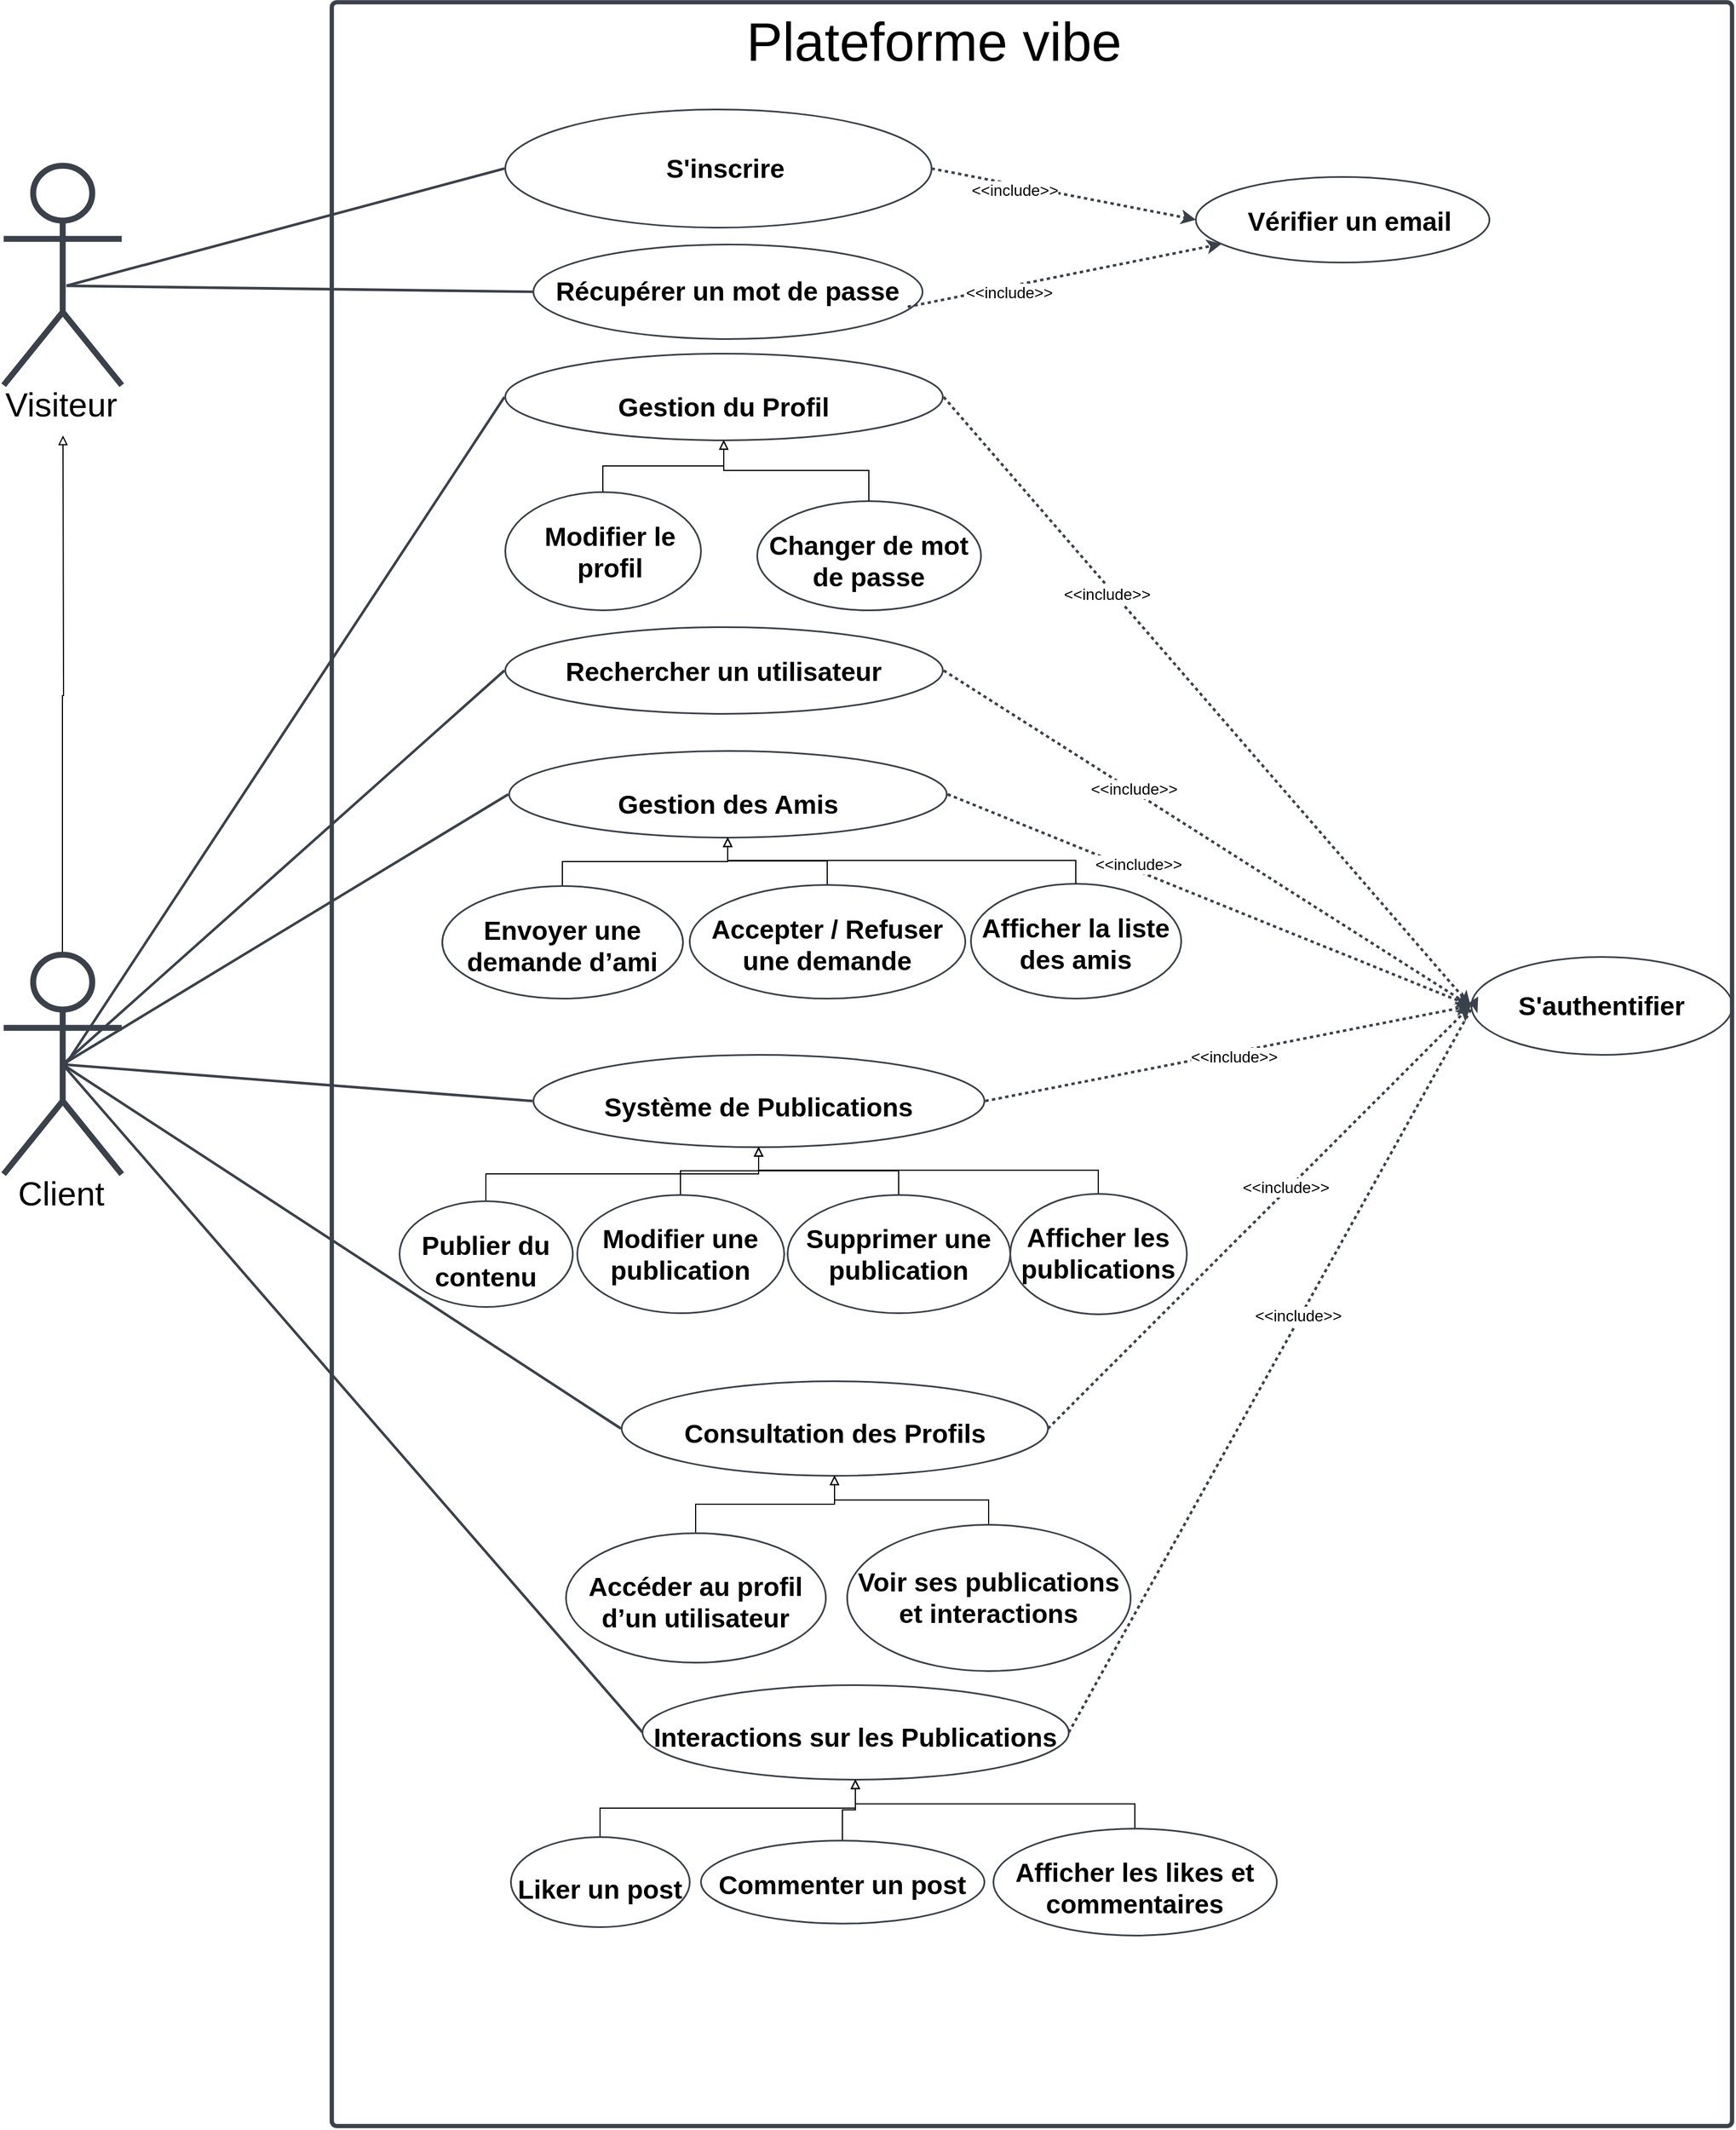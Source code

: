 <mxfile version="26.0.16">
  <diagram name="Page-1" id="T-19IDK_dN-q2YgE123y">
    <mxGraphModel dx="2206" dy="2375" grid="1" gridSize="10" guides="1" tooltips="1" connect="1" arrows="1" fold="1" page="1" pageScale="1" pageWidth="827" pageHeight="1169" math="0" shadow="0">
      <root>
        <mxCell id="0" />
        <mxCell id="1" parent="0" />
        <mxCell id="PzlmYrPGTaVnxIBOmqW1-2" value="" style="html=1;overflow=block;blockSpacing=1;whiteSpace=wrap;container=1;pointerEvents=0;collapsible=0;recursiveResize=0;fontSize=40;spacing=0;verticalAlign=middle;strokeColor=#3a414a;strokeOpacity=100;fillOpacity=0;rounded=1;absoluteArcSize=1;arcSize=9;fillColor=#000000;strokeWidth=3.8;lucidId=yAVIxg7_XIiM;" vertex="1" parent="1">
          <mxGeometry x="422" y="-705" width="1245" height="1887" as="geometry" />
        </mxCell>
        <mxCell id="PzlmYrPGTaVnxIBOmqW1-74" value="&lt;font style=&quot;font-size: 48px;&quot;&gt;Plateforme vibe&lt;/font&gt;" style="text;html=1;align=center;verticalAlign=middle;resizable=0;points=[];autosize=1;strokeColor=none;fillColor=none;" vertex="1" parent="PzlmYrPGTaVnxIBOmqW1-2">
          <mxGeometry x="355" width="360" height="70" as="geometry" />
        </mxCell>
        <mxCell id="PzlmYrPGTaVnxIBOmqW1-76" value="&lt;p data-pm-slice=&quot;1 1 [&amp;quot;list&amp;quot;,{&amp;quot;spread&amp;quot;:false,&amp;quot;start&amp;quot;:415,&amp;quot;end&amp;quot;:541},&amp;quot;regular_list_item&amp;quot;,{&amp;quot;start&amp;quot;:483,&amp;quot;end&amp;quot;:520}]&quot;&gt;&lt;strong&gt;Vérifier un email&lt;/strong&gt;&lt;/p&gt;" style="html=1;overflow=block;blockSpacing=1;whiteSpace=wrap;ellipse;fontSize=23.3;fontStyle=1;align=center;spacingLeft=13.5;spacing=3.8;strokeColor=#3a414a;strokeOpacity=100;fillOpacity=0;rounded=1;absoluteArcSize=1;arcSize=9;fillColor=#000000;strokeWidth=1.5;lucidId=yAVIYxgCvGwV;" vertex="1" parent="PzlmYrPGTaVnxIBOmqW1-2">
          <mxGeometry x="768" y="155" width="261" height="76" as="geometry" />
        </mxCell>
        <mxCell id="PzlmYrPGTaVnxIBOmqW1-13" value="&lt;p data-pm-slice=&quot;1 1 [&amp;quot;list&amp;quot;,{&amp;quot;spread&amp;quot;:false,&amp;quot;start&amp;quot;:415,&amp;quot;end&amp;quot;:541},&amp;quot;regular_list_item&amp;quot;,{&amp;quot;start&amp;quot;:415,&amp;quot;end&amp;quot;:431}]&quot;&gt;&lt;strong&gt;S&#39;inscrire&lt;/strong&gt;&lt;/p&gt;" style="html=1;overflow=block;blockSpacing=1;whiteSpace=wrap;ellipse;fontSize=23.3;fontStyle=1;align=center;spacingLeft=13.5;spacing=3.8;strokeColor=#3a414a;strokeOpacity=100;fillOpacity=0;rounded=1;absoluteArcSize=1;arcSize=9;fillColor=#000000;strokeWidth=1.5;lucidId=yAVIYxgCvGwV;" vertex="1" parent="PzlmYrPGTaVnxIBOmqW1-2">
          <mxGeometry x="154" y="95" width="379" height="105" as="geometry" />
        </mxCell>
        <mxCell id="PzlmYrPGTaVnxIBOmqW1-78" value="" style="html=1;jettySize=18;whiteSpace=wrap;fontSize=13;strokeColor=#3a414a;strokeOpacity=100;dashed=1;fixDash=1;strokeWidth=2.3;rounded=0;startArrow=none;exitX=1;exitY=0.5;entryX=0;entryY=0.5;lucidId=yAVI-1U_TPDa;exitDx=0;exitDy=0;entryDx=0;entryDy=0;" edge="1" parent="PzlmYrPGTaVnxIBOmqW1-2" source="PzlmYrPGTaVnxIBOmqW1-13" target="PzlmYrPGTaVnxIBOmqW1-76">
          <mxGeometry width="100" height="100" relative="1" as="geometry">
            <Array as="points" />
            <mxPoint x="554" y="361" as="sourcePoint" />
            <mxPoint x="1000" y="725" as="targetPoint" />
          </mxGeometry>
        </mxCell>
        <mxCell id="PzlmYrPGTaVnxIBOmqW1-79" value="&lt;font style=&quot;font-size: 14px;&quot;&gt;&amp;lt;&amp;lt;include&amp;gt;&amp;gt;&lt;/font&gt;" style="edgeLabel;html=1;align=center;verticalAlign=middle;resizable=0;points=[];" vertex="1" connectable="0" parent="PzlmYrPGTaVnxIBOmqW1-78">
          <mxGeometry x="-0.364" y="-5" relative="1" as="geometry">
            <mxPoint as="offset" />
          </mxGeometry>
        </mxCell>
        <mxCell id="PzlmYrPGTaVnxIBOmqW1-14" value="&lt;p data-pm-slice=&quot;1 1 [&amp;quot;list&amp;quot;,{&amp;quot;spread&amp;quot;:false,&amp;quot;start&amp;quot;:736,&amp;quot;end&amp;quot;:888},&amp;quot;regular_list_item&amp;quot;,{&amp;quot;start&amp;quot;:812,&amp;quot;end&amp;quot;:888}]&quot;&gt;&lt;strong&gt;Changer de mot de passe&lt;/strong&gt;&lt;/p&gt;" style="html=1;overflow=block;blockSpacing=1;whiteSpace=wrap;ellipse;fontSize=23.3;fontStyle=1;align=center;spacing=3.8;strokeColor=#3a414a;strokeOpacity=100;fillOpacity=0;rounded=1;absoluteArcSize=1;arcSize=9;fillColor=#000000;strokeWidth=1.5;lucidId=yAVIvPiJsF0A;" vertex="1" parent="PzlmYrPGTaVnxIBOmqW1-2">
          <mxGeometry x="378" y="443" width="199" height="97" as="geometry" />
        </mxCell>
        <mxCell id="PzlmYrPGTaVnxIBOmqW1-19" value="&lt;p data-pm-slice=&quot;1 1 [&amp;quot;list&amp;quot;,{&amp;quot;spread&amp;quot;:false,&amp;quot;start&amp;quot;:415,&amp;quot;end&amp;quot;:541},&amp;quot;regular_list_item&amp;quot;,{&amp;quot;start&amp;quot;:451,&amp;quot;end&amp;quot;:482}]&quot;&gt;&lt;strong&gt;Récupérer un mot de passe&lt;/strong&gt;&lt;/p&gt;" style="html=1;overflow=block;blockSpacing=1;whiteSpace=wrap;ellipse;fontSize=23.3;fontStyle=1;align=center;spacing=3.8;strokeColor=#3a414a;strokeOpacity=100;fillOpacity=0;rounded=1;absoluteArcSize=1;arcSize=9;fillColor=#000000;strokeWidth=1.5;lucidId=yAVI6xEuiBap;" vertex="1" parent="PzlmYrPGTaVnxIBOmqW1-2">
          <mxGeometry x="179" y="215" width="346" height="84" as="geometry" />
        </mxCell>
        <mxCell id="PzlmYrPGTaVnxIBOmqW1-80" value="" style="html=1;jettySize=18;whiteSpace=wrap;fontSize=13;strokeColor=#3a414a;strokeOpacity=100;dashed=1;fixDash=1;strokeWidth=2.3;rounded=0;startArrow=none;exitX=0.962;exitY=0.659;lucidId=yAVI-1U_TPDa;exitDx=0;exitDy=0;exitPerimeter=0;" edge="1" parent="PzlmYrPGTaVnxIBOmqW1-2" source="PzlmYrPGTaVnxIBOmqW1-19" target="PzlmYrPGTaVnxIBOmqW1-76">
          <mxGeometry width="100" height="100" relative="1" as="geometry">
            <Array as="points" />
            <mxPoint x="543" y="142" as="sourcePoint" />
            <mxPoint x="778" y="203" as="targetPoint" />
          </mxGeometry>
        </mxCell>
        <mxCell id="PzlmYrPGTaVnxIBOmqW1-81" value="&lt;font style=&quot;font-size: 14px;&quot;&gt;&amp;lt;&amp;lt;include&amp;gt;&amp;gt;&lt;/font&gt;" style="edgeLabel;html=1;align=center;verticalAlign=middle;resizable=0;points=[];" vertex="1" connectable="0" parent="PzlmYrPGTaVnxIBOmqW1-80">
          <mxGeometry x="-0.364" y="-5" relative="1" as="geometry">
            <mxPoint as="offset" />
          </mxGeometry>
        </mxCell>
        <mxCell id="PzlmYrPGTaVnxIBOmqW1-38" value="&lt;p data-pm-slice=&quot;1 1 [&amp;quot;list&amp;quot;,{&amp;quot;spread&amp;quot;:false,&amp;quot;start&amp;quot;:736,&amp;quot;end&amp;quot;:888},&amp;quot;regular_list_item&amp;quot;,{&amp;quot;start&amp;quot;:736,&amp;quot;end&amp;quot;:811}]&quot;&gt;&lt;strong&gt;Modifier le profil&lt;/strong&gt;&lt;/p&gt;" style="html=1;overflow=block;blockSpacing=1;whiteSpace=wrap;ellipse;fontSize=23.3;fontStyle=1;align=center;spacingLeft=13.5;spacing=3.8;strokeColor=#3a414a;strokeOpacity=100;fillOpacity=0;rounded=1;absoluteArcSize=1;arcSize=9;fillColor=#000000;strokeWidth=1.5;lucidId=IlzL5SX83ZG3;" vertex="1" parent="PzlmYrPGTaVnxIBOmqW1-2">
          <mxGeometry x="154" y="435" width="174" height="105" as="geometry" />
        </mxCell>
        <mxCell id="PzlmYrPGTaVnxIBOmqW1-40" value="&lt;p data-pm-slice=&quot;1 1 [&amp;quot;list&amp;quot;,{&amp;quot;spread&amp;quot;:false,&amp;quot;start&amp;quot;:950,&amp;quot;end&amp;quot;:1032},&amp;quot;regular_list_item&amp;quot;,{&amp;quot;start&amp;quot;:950,&amp;quot;end&amp;quot;:1032}]&quot;&gt;&lt;strong&gt;Rechercher un utilisateur&lt;/strong&gt;&lt;/p&gt;" style="html=1;overflow=block;blockSpacing=1;whiteSpace=wrap;ellipse;fontSize=23.3;fontStyle=1;align=center;spacing=3.8;strokeColor=#3a414a;strokeOpacity=100;fillOpacity=0;rounded=1;absoluteArcSize=1;arcSize=9;fillColor=#000000;strokeWidth=1.5;lucidId=UmzLfSwLnjew;" vertex="1" parent="PzlmYrPGTaVnxIBOmqW1-2">
          <mxGeometry x="154" y="555" width="389" height="77" as="geometry" />
        </mxCell>
        <mxCell id="PzlmYrPGTaVnxIBOmqW1-32" value="&lt;h4 data-pm-slice=&quot;1 1 []&quot;&gt;&lt;strong&gt;Gestion des Amis&lt;/strong&gt;&lt;/h4&gt;" style="html=1;overflow=block;blockSpacing=1;whiteSpace=wrap;ellipse;fontSize=23.3;fontStyle=1;align=center;spacing=3.8;strokeColor=#3a414a;strokeOpacity=100;fillOpacity=0;rounded=1;absoluteArcSize=1;arcSize=9;fillColor=#000000;strokeWidth=1.5;lucidId=RjzLvs3gwfg0;" vertex="1" parent="PzlmYrPGTaVnxIBOmqW1-2">
          <mxGeometry x="157.5" y="665" width="389" height="77" as="geometry" />
        </mxCell>
        <mxCell id="PzlmYrPGTaVnxIBOmqW1-92" style="edgeStyle=orthogonalEdgeStyle;rounded=0;orthogonalLoop=1;jettySize=auto;html=1;exitX=0.5;exitY=0;exitDx=0;exitDy=0;entryX=0.5;entryY=1;entryDx=0;entryDy=0;endArrow=block;endFill=0;" edge="1" parent="PzlmYrPGTaVnxIBOmqW1-2" source="PzlmYrPGTaVnxIBOmqW1-9" target="PzlmYrPGTaVnxIBOmqW1-32">
          <mxGeometry relative="1" as="geometry">
            <mxPoint x="348" y="745" as="targetPoint" />
          </mxGeometry>
        </mxCell>
        <mxCell id="PzlmYrPGTaVnxIBOmqW1-9" value="&lt;p data-pm-slice=&quot;1 1 [&amp;quot;list&amp;quot;,{&amp;quot;spread&amp;quot;:false,&amp;quot;start&amp;quot;:1078,&amp;quot;end&amp;quot;:1179},&amp;quot;regular_list_item&amp;quot;,{&amp;quot;start&amp;quot;:1110,&amp;quot;end&amp;quot;:1146}]&quot;&gt;&lt;strong&gt;Accepter / Refuser une demande&lt;/strong&gt;&lt;/p&gt;" style="html=1;overflow=block;blockSpacing=1;whiteSpace=wrap;ellipse;fontSize=23.3;fontStyle=1;align=center;spacing=3.8;strokeColor=#3a414a;strokeOpacity=100;fillOpacity=0;rounded=1;absoluteArcSize=1;arcSize=9;fillColor=#000000;strokeWidth=1.5;lucidId=yAVI5itDbKxT;" vertex="1" parent="PzlmYrPGTaVnxIBOmqW1-2">
          <mxGeometry x="318" y="784" width="245" height="101" as="geometry" />
        </mxCell>
        <mxCell id="PzlmYrPGTaVnxIBOmqW1-25" value="&lt;p data-pm-slice=&quot;1 1 [&amp;quot;list&amp;quot;,{&amp;quot;spread&amp;quot;:false,&amp;quot;start&amp;quot;:1078,&amp;quot;end&amp;quot;:1179},&amp;quot;regular_list_item&amp;quot;,{&amp;quot;start&amp;quot;:1147,&amp;quot;end&amp;quot;:1179}]&quot;&gt;&lt;strong&gt;Afficher la liste des amis&lt;/strong&gt;&lt;/p&gt;" style="html=1;overflow=block;blockSpacing=1;whiteSpace=wrap;ellipse;fontSize=23.3;fontStyle=1;align=center;spacing=3.8;strokeColor=#3a414a;strokeOpacity=100;fillOpacity=0;rounded=1;absoluteArcSize=1;arcSize=9;fillColor=#000000;strokeWidth=1.5;lucidId=yAVIekwl6DxN;" vertex="1" parent="PzlmYrPGTaVnxIBOmqW1-2">
          <mxGeometry x="568" y="783" width="187" height="102" as="geometry" />
        </mxCell>
        <mxCell id="PzlmYrPGTaVnxIBOmqW1-91" style="edgeStyle=orthogonalEdgeStyle;rounded=0;orthogonalLoop=1;jettySize=auto;html=1;exitX=0.5;exitY=0;exitDx=0;exitDy=0;endArrow=block;endFill=0;" edge="1" parent="PzlmYrPGTaVnxIBOmqW1-2" source="PzlmYrPGTaVnxIBOmqW1-20" target="PzlmYrPGTaVnxIBOmqW1-32">
          <mxGeometry relative="1" as="geometry" />
        </mxCell>
        <mxCell id="PzlmYrPGTaVnxIBOmqW1-20" value="&lt;p data-pm-slice=&quot;1 1 [&amp;quot;list&amp;quot;,{&amp;quot;spread&amp;quot;:false,&amp;quot;start&amp;quot;:1078,&amp;quot;end&amp;quot;:1179},&amp;quot;regular_list_item&amp;quot;,{&amp;quot;start&amp;quot;:1078,&amp;quot;end&amp;quot;:1109}]&quot;&gt;&lt;strong&gt;Envoyer une demande d’ami&lt;/strong&gt;&lt;/p&gt;" style="html=1;overflow=block;blockSpacing=1;whiteSpace=wrap;ellipse;fontSize=23.3;fontStyle=1;align=center;spacing=3.8;strokeColor=#3a414a;strokeOpacity=100;fillOpacity=0;rounded=1;absoluteArcSize=1;arcSize=9;fillColor=#000000;strokeWidth=1.5;lucidId=yAVI_tOnC7na;" vertex="1" parent="PzlmYrPGTaVnxIBOmqW1-2">
          <mxGeometry x="98" y="785" width="214" height="100" as="geometry" />
        </mxCell>
        <mxCell id="PzlmYrPGTaVnxIBOmqW1-93" style="edgeStyle=orthogonalEdgeStyle;rounded=0;orthogonalLoop=1;jettySize=auto;html=1;exitX=0.5;exitY=0;exitDx=0;exitDy=0;entryX=0.5;entryY=1;entryDx=0;entryDy=0;endArrow=block;endFill=0;" edge="1" parent="PzlmYrPGTaVnxIBOmqW1-2" source="PzlmYrPGTaVnxIBOmqW1-25" target="PzlmYrPGTaVnxIBOmqW1-32">
          <mxGeometry relative="1" as="geometry" />
        </mxCell>
        <mxCell id="PzlmYrPGTaVnxIBOmqW1-22" value="&lt;h4 data-pm-slice=&quot;1 1 []&quot;&gt;&lt;strong&gt;Système de Publications&lt;/strong&gt;&lt;/h4&gt;" style="html=1;overflow=block;blockSpacing=1;whiteSpace=wrap;ellipse;fontSize=23.3;fontStyle=1;align=center;spacing=3.8;strokeColor=#3a414a;strokeOpacity=100;fillOpacity=0;rounded=1;absoluteArcSize=1;arcSize=9;fillColor=#000000;strokeWidth=1.5;lucidId=yAVIK7w5GUyZ;" vertex="1" parent="PzlmYrPGTaVnxIBOmqW1-2">
          <mxGeometry x="179" y="935" width="401" height="82" as="geometry" />
        </mxCell>
        <mxCell id="PzlmYrPGTaVnxIBOmqW1-94" style="edgeStyle=orthogonalEdgeStyle;rounded=0;orthogonalLoop=1;jettySize=auto;html=1;exitX=0.5;exitY=0;exitDx=0;exitDy=0;entryX=0.5;entryY=1;entryDx=0;entryDy=0;endArrow=block;endFill=0;" edge="1" parent="PzlmYrPGTaVnxIBOmqW1-2" source="PzlmYrPGTaVnxIBOmqW1-24" target="PzlmYrPGTaVnxIBOmqW1-22">
          <mxGeometry relative="1" as="geometry" />
        </mxCell>
        <mxCell id="PzlmYrPGTaVnxIBOmqW1-24" value="&lt;p data-pm-slice=&quot;1 1 [&amp;quot;list&amp;quot;,{&amp;quot;spread&amp;quot;:false,&amp;quot;start&amp;quot;:1330,&amp;quot;end&amp;quot;:1480},&amp;quot;regular_list_item&amp;quot;,{&amp;quot;start&amp;quot;:1330,&amp;quot;end&amp;quot;:1369}]&quot;&gt;&lt;strong&gt;Publier du contenu&lt;/strong&gt;&lt;/p&gt;" style="html=1;overflow=block;blockSpacing=1;whiteSpace=wrap;ellipse;fontSize=23.3;fontStyle=1;align=center;spacing=3.8;strokeColor=#3a414a;strokeOpacity=100;fillOpacity=0;rounded=1;absoluteArcSize=1;arcSize=9;fillColor=#000000;strokeWidth=1.5;lucidId=yAVI82Mi55b3;" vertex="1" parent="PzlmYrPGTaVnxIBOmqW1-2">
          <mxGeometry x="60" y="1065" width="154" height="94" as="geometry" />
        </mxCell>
        <mxCell id="PzlmYrPGTaVnxIBOmqW1-95" style="edgeStyle=orthogonalEdgeStyle;rounded=0;orthogonalLoop=1;jettySize=auto;html=1;exitX=0.5;exitY=0;exitDx=0;exitDy=0;entryX=0.5;entryY=1;entryDx=0;entryDy=0;endArrow=block;endFill=0;" edge="1" parent="PzlmYrPGTaVnxIBOmqW1-2" source="PzlmYrPGTaVnxIBOmqW1-30" target="PzlmYrPGTaVnxIBOmqW1-22">
          <mxGeometry relative="1" as="geometry" />
        </mxCell>
        <mxCell id="PzlmYrPGTaVnxIBOmqW1-30" value="&lt;p data-pm-slice=&quot;1 1 [&amp;quot;list&amp;quot;,{&amp;quot;spread&amp;quot;:false,&amp;quot;start&amp;quot;:1330,&amp;quot;end&amp;quot;:1480},&amp;quot;regular_list_item&amp;quot;,{&amp;quot;start&amp;quot;:1370,&amp;quot;end&amp;quot;:1400}]&quot;&gt;&lt;strong&gt;Modifier une publication&lt;/strong&gt;&lt;/p&gt;" style="html=1;overflow=block;blockSpacing=1;whiteSpace=wrap;ellipse;fontSize=23.3;fontStyle=1;align=center;spacing=3.8;strokeColor=#3a414a;strokeOpacity=100;fillOpacity=0;rounded=1;absoluteArcSize=1;arcSize=9;fillColor=#000000;strokeWidth=1.5;lucidId=PFVIxhCaZxZN;" vertex="1" parent="PzlmYrPGTaVnxIBOmqW1-2">
          <mxGeometry x="218" y="1059.5" width="184" height="105" as="geometry" />
        </mxCell>
        <mxCell id="PzlmYrPGTaVnxIBOmqW1-96" style="edgeStyle=orthogonalEdgeStyle;rounded=0;orthogonalLoop=1;jettySize=auto;html=1;exitX=0.5;exitY=0;exitDx=0;exitDy=0;endArrow=block;endFill=0;" edge="1" parent="PzlmYrPGTaVnxIBOmqW1-2" source="PzlmYrPGTaVnxIBOmqW1-29" target="PzlmYrPGTaVnxIBOmqW1-22">
          <mxGeometry relative="1" as="geometry" />
        </mxCell>
        <mxCell id="PzlmYrPGTaVnxIBOmqW1-29" value="&lt;p data-pm-slice=&quot;1 1 [&amp;quot;list&amp;quot;,{&amp;quot;spread&amp;quot;:false,&amp;quot;start&amp;quot;:1330,&amp;quot;end&amp;quot;:1480},&amp;quot;regular_list_item&amp;quot;,{&amp;quot;start&amp;quot;:1401,&amp;quot;end&amp;quot;:1432}]&quot;&gt;&lt;strong&gt;Supprimer une publication&lt;/strong&gt;&lt;/p&gt;" style="html=1;overflow=block;blockSpacing=1;whiteSpace=wrap;ellipse;fontSize=23.3;fontStyle=1;align=center;spacing=3.8;strokeColor=#3a414a;strokeOpacity=100;fillOpacity=0;rounded=1;absoluteArcSize=1;arcSize=9;fillColor=#000000;strokeWidth=1.5;lucidId=PFVIHng2lgqg;" vertex="1" parent="PzlmYrPGTaVnxIBOmqW1-2">
          <mxGeometry x="405" y="1059.5" width="198" height="105" as="geometry" />
        </mxCell>
        <mxCell id="PzlmYrPGTaVnxIBOmqW1-97" style="edgeStyle=orthogonalEdgeStyle;rounded=0;orthogonalLoop=1;jettySize=auto;html=1;exitX=0.5;exitY=0;exitDx=0;exitDy=0;endArrow=block;endFill=0;" edge="1" parent="PzlmYrPGTaVnxIBOmqW1-2" source="PzlmYrPGTaVnxIBOmqW1-31" target="PzlmYrPGTaVnxIBOmqW1-22">
          <mxGeometry relative="1" as="geometry" />
        </mxCell>
        <mxCell id="PzlmYrPGTaVnxIBOmqW1-31" value="&lt;p data-pm-slice=&quot;1 1 [&amp;quot;list&amp;quot;,{&amp;quot;spread&amp;quot;:false,&amp;quot;start&amp;quot;:1330,&amp;quot;end&amp;quot;:1480},&amp;quot;regular_list_item&amp;quot;,{&amp;quot;start&amp;quot;:1433,&amp;quot;end&amp;quot;:1480}]&quot;&gt;&lt;strong&gt;Afficher les publications&lt;/strong&gt;&lt;/p&gt;" style="html=1;overflow=block;blockSpacing=1;whiteSpace=wrap;ellipse;fontSize=23.3;fontStyle=1;align=center;spacing=3.8;strokeColor=#3a414a;strokeOpacity=100;fillOpacity=0;rounded=1;absoluteArcSize=1;arcSize=9;fillColor=#000000;strokeWidth=1.5;lucidId=PFVI4ot2yD8k;" vertex="1" parent="PzlmYrPGTaVnxIBOmqW1-2">
          <mxGeometry x="603" y="1058.5" width="157" height="107" as="geometry" />
        </mxCell>
        <mxCell id="PzlmYrPGTaVnxIBOmqW1-6" value="S&#39;authentifier" style="html=1;overflow=block;blockSpacing=1;whiteSpace=wrap;ellipse;fontSize=23.3;fontStyle=1;align=center;spacing=3.8;strokeColor=#3a414a;strokeOpacity=100;fillOpacity=0;rounded=1;absoluteArcSize=1;arcSize=9;fillColor=#000000;strokeWidth=1.5;lucidId=yAVIZFVfb~nv;" vertex="1" parent="PzlmYrPGTaVnxIBOmqW1-2">
          <mxGeometry x="1013" y="848" width="232" height="87" as="geometry" />
        </mxCell>
        <mxCell id="PzlmYrPGTaVnxIBOmqW1-42" value="" style="html=1;jettySize=18;whiteSpace=wrap;fontSize=13;strokeColor=#3a414a;strokeOpacity=100;dashed=1;fixDash=1;strokeWidth=2.3;rounded=0;startArrow=none;exitX=1.002;exitY=0.5;exitPerimeter=0;entryX=-0.003;entryY=0.5;entryPerimeter=0;lucidId=dnzLWIe-~PpA;" edge="1" parent="PzlmYrPGTaVnxIBOmqW1-2" source="PzlmYrPGTaVnxIBOmqW1-40" target="PzlmYrPGTaVnxIBOmqW1-6">
          <mxGeometry width="100" height="100" relative="1" as="geometry">
            <Array as="points" />
          </mxGeometry>
        </mxCell>
        <mxCell id="PzlmYrPGTaVnxIBOmqW1-86" value="&lt;span style=&quot;font-size: 14px;&quot;&gt;&amp;lt;&amp;lt;include&amp;gt;&amp;gt;&lt;/span&gt;" style="edgeLabel;html=1;align=center;verticalAlign=middle;resizable=0;points=[];" vertex="1" connectable="0" parent="PzlmYrPGTaVnxIBOmqW1-42">
          <mxGeometry x="-0.282" y="2" relative="1" as="geometry">
            <mxPoint as="offset" />
          </mxGeometry>
        </mxCell>
        <mxCell id="PzlmYrPGTaVnxIBOmqW1-54" value="" style="html=1;jettySize=18;whiteSpace=wrap;fontSize=13;strokeColor=#3a414a;strokeOpacity=100;dashed=1;fixDash=1;strokeWidth=2.3;rounded=0;startArrow=none;exitX=1.002;exitY=0.5;exitPerimeter=0;entryX=-0.003;entryY=0.5;entryPerimeter=0;lucidId=iJzL6mz4t~AL;" edge="1" parent="PzlmYrPGTaVnxIBOmqW1-2" source="PzlmYrPGTaVnxIBOmqW1-22" target="PzlmYrPGTaVnxIBOmqW1-6">
          <mxGeometry width="100" height="100" relative="1" as="geometry">
            <Array as="points" />
          </mxGeometry>
        </mxCell>
        <mxCell id="PzlmYrPGTaVnxIBOmqW1-98" value="&lt;span style=&quot;font-size: 14px;&quot;&gt;&amp;lt;&amp;lt;include&amp;gt;&amp;gt;&lt;/span&gt;" style="edgeLabel;html=1;align=center;verticalAlign=middle;resizable=0;points=[];" vertex="1" connectable="0" parent="PzlmYrPGTaVnxIBOmqW1-54">
          <mxGeometry x="0.02" y="-4" relative="1" as="geometry">
            <mxPoint as="offset" />
          </mxGeometry>
        </mxCell>
        <mxCell id="PzlmYrPGTaVnxIBOmqW1-35" value="" style="html=1;jettySize=18;whiteSpace=wrap;fontSize=13;strokeColor=#3a414a;strokeOpacity=100;dashed=1;fixDash=1;strokeWidth=2.3;rounded=0;startArrow=none;exitX=1.002;exitY=0.5;exitPerimeter=0;lucidId=nkzLyn7VPil7;entryX=0;entryY=0.5;entryDx=0;entryDy=0;" edge="1" parent="PzlmYrPGTaVnxIBOmqW1-2" source="PzlmYrPGTaVnxIBOmqW1-32" target="PzlmYrPGTaVnxIBOmqW1-6">
          <mxGeometry width="100" height="100" relative="1" as="geometry">
            <Array as="points" />
            <mxPoint x="982" y="722" as="targetPoint" />
          </mxGeometry>
        </mxCell>
        <mxCell id="PzlmYrPGTaVnxIBOmqW1-87" value="&lt;span style=&quot;font-size: 14px;&quot;&gt;&amp;lt;&amp;lt;include&amp;gt;&amp;gt;&lt;/span&gt;" style="edgeLabel;html=1;align=center;verticalAlign=middle;resizable=0;points=[];" vertex="1" connectable="0" parent="PzlmYrPGTaVnxIBOmqW1-35">
          <mxGeometry x="-0.283" y="6" relative="1" as="geometry">
            <mxPoint as="offset" />
          </mxGeometry>
        </mxCell>
        <mxCell id="PzlmYrPGTaVnxIBOmqW1-49" value="&lt;h4 data-pm-slice=&quot;1 1 []&quot;&gt;&lt;strong&gt;Consultation des Profils&lt;/strong&gt;&lt;/h4&gt;" style="html=1;overflow=block;blockSpacing=1;whiteSpace=wrap;ellipse;fontSize=23.3;fontStyle=1;align=center;spacing=3.8;strokeColor=#3a414a;strokeOpacity=100;fillOpacity=0;rounded=1;absoluteArcSize=1;arcSize=9;fillColor=#000000;strokeWidth=1.5;lucidId=WHzLZ4.igpeF;" vertex="1" parent="PzlmYrPGTaVnxIBOmqW1-2">
          <mxGeometry x="257.5" y="1225" width="379" height="84" as="geometry" />
        </mxCell>
        <mxCell id="PzlmYrPGTaVnxIBOmqW1-61" value="" style="html=1;jettySize=18;whiteSpace=wrap;fontSize=13;strokeColor=#3a414a;strokeOpacity=100;dashed=1;fixDash=1;strokeWidth=2.3;rounded=0;startArrow=none;exitX=1;exitY=0.5;entryX=-0.003;entryY=0.5;entryPerimeter=0;lucidId=6JzLy.UQozAM;exitDx=0;exitDy=0;" edge="1" parent="PzlmYrPGTaVnxIBOmqW1-2" source="PzlmYrPGTaVnxIBOmqW1-49" target="PzlmYrPGTaVnxIBOmqW1-6">
          <mxGeometry width="100" height="100" relative="1" as="geometry">
            <Array as="points" />
          </mxGeometry>
        </mxCell>
        <mxCell id="PzlmYrPGTaVnxIBOmqW1-103" value="&lt;span style=&quot;font-size: 14px;&quot;&gt;&amp;lt;&amp;lt;include&amp;gt;&amp;gt;&lt;/span&gt;" style="edgeLabel;html=1;align=center;verticalAlign=middle;resizable=0;points=[];" vertex="1" connectable="0" parent="PzlmYrPGTaVnxIBOmqW1-61">
          <mxGeometry x="0.131" y="2" relative="1" as="geometry">
            <mxPoint as="offset" />
          </mxGeometry>
        </mxCell>
        <mxCell id="PzlmYrPGTaVnxIBOmqW1-99" style="edgeStyle=orthogonalEdgeStyle;rounded=0;orthogonalLoop=1;jettySize=auto;html=1;exitX=0.5;exitY=0;exitDx=0;exitDy=0;entryX=0.5;entryY=1;entryDx=0;entryDy=0;endArrow=block;endFill=0;" edge="1" parent="PzlmYrPGTaVnxIBOmqW1-2" source="PzlmYrPGTaVnxIBOmqW1-50" target="PzlmYrPGTaVnxIBOmqW1-49">
          <mxGeometry relative="1" as="geometry" />
        </mxCell>
        <mxCell id="PzlmYrPGTaVnxIBOmqW1-50" value="&lt;h4 data-pm-slice=&quot;1 1 []&quot;&gt;&lt;p data-pm-slice=&quot;1 1 [&amp;quot;list&amp;quot;,{&amp;quot;spread&amp;quot;:false,&amp;quot;start&amp;quot;:1658,&amp;quot;end&amp;quot;:1742},&amp;quot;regular_list_item&amp;quot;,{&amp;quot;start&amp;quot;:1658,&amp;quot;end&amp;quot;:1698}]&quot;&gt;&lt;strong&gt;Accéder au profil d’un utilisateur&lt;/strong&gt;&lt;/p&gt;&lt;/h4&gt;" style="html=1;overflow=block;blockSpacing=1;whiteSpace=wrap;ellipse;fontSize=23.3;fontStyle=1;align=center;spacing=3.8;strokeColor=#3a414a;strokeOpacity=100;fillOpacity=0;rounded=1;absoluteArcSize=1;arcSize=9;fillColor=#000000;strokeWidth=1.5;lucidId=8HzLVWdtJ~-j;" vertex="1" parent="PzlmYrPGTaVnxIBOmqW1-2">
          <mxGeometry x="208" y="1360" width="231" height="115" as="geometry" />
        </mxCell>
        <mxCell id="PzlmYrPGTaVnxIBOmqW1-100" style="edgeStyle=orthogonalEdgeStyle;rounded=0;orthogonalLoop=1;jettySize=auto;html=1;exitX=0.5;exitY=0;exitDx=0;exitDy=0;endArrow=block;endFill=0;" edge="1" parent="PzlmYrPGTaVnxIBOmqW1-2" source="PzlmYrPGTaVnxIBOmqW1-18" target="PzlmYrPGTaVnxIBOmqW1-49">
          <mxGeometry relative="1" as="geometry">
            <mxPoint x="448" y="1305" as="targetPoint" />
          </mxGeometry>
        </mxCell>
        <mxCell id="PzlmYrPGTaVnxIBOmqW1-18" value="&lt;p data-pm-slice=&quot;1 1 [&amp;quot;list&amp;quot;,{&amp;quot;spread&amp;quot;:false,&amp;quot;start&amp;quot;:1658,&amp;quot;end&amp;quot;:1742},&amp;quot;regular_list_item&amp;quot;,{&amp;quot;start&amp;quot;:1699,&amp;quot;end&amp;quot;:1742}]&quot;&gt;&lt;strong&gt;Voir ses publications et interactions&lt;/strong&gt;&lt;/p&gt;" style="html=1;overflow=block;blockSpacing=1;whiteSpace=wrap;ellipse;fontSize=23.3;fontStyle=1;align=center;spacing=3.8;strokeColor=#3a414a;strokeOpacity=100;fillOpacity=0;rounded=1;absoluteArcSize=1;arcSize=9;fillColor=#000000;strokeWidth=1.5;lucidId=yAVIO8vuX-i1;" vertex="1" parent="PzlmYrPGTaVnxIBOmqW1-2">
          <mxGeometry x="458" y="1352.5" width="252" height="130" as="geometry" />
        </mxCell>
        <mxCell id="PzlmYrPGTaVnxIBOmqW1-104" value="&lt;h4 data-pm-slice=&quot;1 1 []&quot;&gt;&lt;strong&gt;Interactions sur les Publications&lt;/strong&gt;&lt;/h4&gt;" style="html=1;overflow=block;blockSpacing=1;whiteSpace=wrap;ellipse;fontSize=23.3;fontStyle=1;align=center;spacing=3.8;strokeColor=#3a414a;strokeOpacity=100;fillOpacity=0;rounded=1;absoluteArcSize=1;arcSize=9;fillColor=#000000;strokeWidth=1.5;lucidId=WHzLZ4.igpeF;" vertex="1" parent="PzlmYrPGTaVnxIBOmqW1-2">
          <mxGeometry x="276" y="1495" width="379" height="84" as="geometry" />
        </mxCell>
        <mxCell id="PzlmYrPGTaVnxIBOmqW1-105" style="edgeStyle=orthogonalEdgeStyle;rounded=0;orthogonalLoop=1;jettySize=auto;html=1;exitX=0.5;exitY=0;exitDx=0;exitDy=0;entryX=0.5;entryY=1;entryDx=0;entryDy=0;endArrow=block;endFill=0;" edge="1" parent="PzlmYrPGTaVnxIBOmqW1-2" source="PzlmYrPGTaVnxIBOmqW1-106" target="PzlmYrPGTaVnxIBOmqW1-104">
          <mxGeometry relative="1" as="geometry" />
        </mxCell>
        <mxCell id="PzlmYrPGTaVnxIBOmqW1-106" value="&lt;h4 data-pm-slice=&quot;1 1 []&quot;&gt;&lt;p data-pm-slice=&quot;1 1 [&amp;quot;list&amp;quot;,{&amp;quot;spread&amp;quot;:false,&amp;quot;start&amp;quot;:1805,&amp;quot;end&amp;quot;:1889},&amp;quot;regular_list_item&amp;quot;,{&amp;quot;start&amp;quot;:1805,&amp;quot;end&amp;quot;:1824}]&quot;&gt;&lt;strong&gt;Liker un post&lt;/strong&gt;&lt;/p&gt;&lt;/h4&gt;" style="html=1;overflow=block;blockSpacing=1;whiteSpace=wrap;ellipse;fontSize=23.3;fontStyle=1;align=center;spacing=3.8;strokeColor=#3a414a;strokeOpacity=100;fillOpacity=0;rounded=1;absoluteArcSize=1;arcSize=9;fillColor=#000000;strokeWidth=1.5;lucidId=8HzLVWdtJ~-j;" vertex="1" parent="PzlmYrPGTaVnxIBOmqW1-2">
          <mxGeometry x="159" y="1630" width="159" height="80" as="geometry" />
        </mxCell>
        <mxCell id="PzlmYrPGTaVnxIBOmqW1-107" style="edgeStyle=orthogonalEdgeStyle;rounded=0;orthogonalLoop=1;jettySize=auto;html=1;exitX=0.5;exitY=0;exitDx=0;exitDy=0;endArrow=block;endFill=0;" edge="1" parent="PzlmYrPGTaVnxIBOmqW1-2" source="PzlmYrPGTaVnxIBOmqW1-108" target="PzlmYrPGTaVnxIBOmqW1-104">
          <mxGeometry relative="1" as="geometry">
            <mxPoint x="466.5" y="1575" as="targetPoint" />
          </mxGeometry>
        </mxCell>
        <mxCell id="PzlmYrPGTaVnxIBOmqW1-108" value="&lt;p data-pm-slice=&quot;1 1 [&amp;quot;list&amp;quot;,{&amp;quot;spread&amp;quot;:false,&amp;quot;start&amp;quot;:1805,&amp;quot;end&amp;quot;:1889},&amp;quot;regular_list_item&amp;quot;,{&amp;quot;start&amp;quot;:1825,&amp;quot;end&amp;quot;:1848}]&quot;&gt;&lt;strong&gt;Commenter un post&lt;/strong&gt;&lt;/p&gt;" style="html=1;overflow=block;blockSpacing=1;whiteSpace=wrap;ellipse;fontSize=23.3;fontStyle=1;align=center;spacing=3.8;strokeColor=#3a414a;strokeOpacity=100;fillOpacity=0;rounded=1;absoluteArcSize=1;arcSize=9;fillColor=#000000;strokeWidth=1.5;lucidId=yAVIO8vuX-i1;" vertex="1" parent="PzlmYrPGTaVnxIBOmqW1-2">
          <mxGeometry x="328" y="1633.13" width="252" height="73.75" as="geometry" />
        </mxCell>
        <mxCell id="PzlmYrPGTaVnxIBOmqW1-110" style="edgeStyle=orthogonalEdgeStyle;rounded=0;orthogonalLoop=1;jettySize=auto;html=1;exitX=0.5;exitY=0;exitDx=0;exitDy=0;entryX=0.5;entryY=1;entryDx=0;entryDy=0;endArrow=block;endFill=0;" edge="1" parent="PzlmYrPGTaVnxIBOmqW1-2" source="PzlmYrPGTaVnxIBOmqW1-109" target="PzlmYrPGTaVnxIBOmqW1-104">
          <mxGeometry relative="1" as="geometry" />
        </mxCell>
        <mxCell id="PzlmYrPGTaVnxIBOmqW1-109" value="&lt;p data-pm-slice=&quot;1 1 [&amp;quot;list&amp;quot;,{&amp;quot;spread&amp;quot;:false,&amp;quot;start&amp;quot;:1805,&amp;quot;end&amp;quot;:1889},&amp;quot;regular_list_item&amp;quot;,{&amp;quot;start&amp;quot;:1849,&amp;quot;end&amp;quot;:1889}]&quot;&gt;&lt;strong&gt;Afficher les likes et commentaires&lt;/strong&gt;&lt;/p&gt;" style="html=1;overflow=block;blockSpacing=1;whiteSpace=wrap;ellipse;fontSize=23.3;fontStyle=1;align=center;spacing=3.8;strokeColor=#3a414a;strokeOpacity=100;fillOpacity=0;rounded=1;absoluteArcSize=1;arcSize=9;fillColor=#000000;strokeWidth=1.5;lucidId=yAVIO8vuX-i1;" vertex="1" parent="PzlmYrPGTaVnxIBOmqW1-2">
          <mxGeometry x="588" y="1622.5" width="252" height="95" as="geometry" />
        </mxCell>
        <mxCell id="PzlmYrPGTaVnxIBOmqW1-112" value="" style="html=1;jettySize=18;whiteSpace=wrap;fontSize=13;strokeColor=#3a414a;strokeOpacity=100;dashed=1;fixDash=1;strokeWidth=2.3;rounded=0;startArrow=none;entryX=0.026;entryY=0.404;entryPerimeter=0;lucidId=6JzLy.UQozAM;exitX=1;exitY=0.5;exitDx=0;exitDy=0;entryDx=0;entryDy=0;" edge="1" parent="PzlmYrPGTaVnxIBOmqW1-2" source="PzlmYrPGTaVnxIBOmqW1-104" target="PzlmYrPGTaVnxIBOmqW1-6">
          <mxGeometry width="100" height="100" relative="1" as="geometry">
            <Array as="points" />
            <mxPoint x="647" y="1277" as="sourcePoint" />
            <mxPoint x="1022" y="902" as="targetPoint" />
          </mxGeometry>
        </mxCell>
        <mxCell id="PzlmYrPGTaVnxIBOmqW1-113" value="&lt;span style=&quot;font-size: 14px;&quot;&gt;&amp;lt;&amp;lt;include&amp;gt;&amp;gt;&lt;/span&gt;" style="edgeLabel;html=1;align=center;verticalAlign=middle;resizable=0;points=[];" vertex="1" connectable="0" parent="PzlmYrPGTaVnxIBOmqW1-112">
          <mxGeometry x="0.131" y="2" relative="1" as="geometry">
            <mxPoint as="offset" />
          </mxGeometry>
        </mxCell>
        <mxCell id="PzlmYrPGTaVnxIBOmqW1-88" style="edgeStyle=orthogonalEdgeStyle;rounded=0;orthogonalLoop=1;jettySize=auto;html=1;exitX=0.5;exitY=0;exitDx=0;exitDy=0;exitPerimeter=0;endArrow=block;endFill=0;" edge="1" parent="1" source="PzlmYrPGTaVnxIBOmqW1-3">
          <mxGeometry relative="1" as="geometry">
            <mxPoint x="183" y="-320" as="targetPoint" />
          </mxGeometry>
        </mxCell>
        <mxCell id="PzlmYrPGTaVnxIBOmqW1-3" value="Client" style="html=1;overflow=block;blockSpacing=1;shape=umlActor;labelPosition=center;verticalLabelPosition=bottom;verticalAlign=top;whiteSpace=nowrap;fontSize=30;spacing=0;strokeColor=#3a414a;strokeOpacity=100;fillOpacity=100;rounded=1;absoluteArcSize=1;arcSize=9;fillColor=#ffffff;strokeWidth=5.3;lucidId=yAVIBWMOluqE;" vertex="1" parent="1">
          <mxGeometry x="130" y="141" width="105" height="195" as="geometry" />
        </mxCell>
        <mxCell id="PzlmYrPGTaVnxIBOmqW1-5" value="" style="html=1;jettySize=18;whiteSpace=wrap;fontSize=13;strokeColor=#3a414a;strokeOpacity=100;strokeWidth=2.3;rounded=0;startArrow=none;endArrow=none;exitX=0.525;exitY=0.5;exitPerimeter=0;entryX=-0.002;entryY=0.5;entryPerimeter=0;lucidId=yAVI-MeoikR0;" edge="1" parent="1" source="PzlmYrPGTaVnxIBOmqW1-3" target="PzlmYrPGTaVnxIBOmqW1-8">
          <mxGeometry width="100" height="100" relative="1" as="geometry">
            <Array as="points" />
          </mxGeometry>
        </mxCell>
        <mxCell id="PzlmYrPGTaVnxIBOmqW1-8" value="&lt;h4 data-pm-slice=&quot;1 1 []&quot;&gt;&lt;strong&gt;Gestion du Profil&lt;/strong&gt;&lt;/h4&gt;" style="html=1;overflow=block;blockSpacing=1;whiteSpace=wrap;ellipse;fontSize=23.3;fontStyle=1;align=center;spacing=3.8;strokeColor=#3a414a;strokeOpacity=100;fillOpacity=0;rounded=1;absoluteArcSize=1;arcSize=9;fillColor=#000000;strokeWidth=1.5;lucidId=yAVIe.UgqhZc;" vertex="1" parent="1">
          <mxGeometry x="576" y="-393" width="389" height="77" as="geometry" />
        </mxCell>
        <mxCell id="PzlmYrPGTaVnxIBOmqW1-10" value="" style="html=1;jettySize=18;whiteSpace=wrap;fontSize=13;strokeColor=#3a414a;strokeOpacity=100;dashed=1;fixDash=1;strokeWidth=2.3;rounded=0;startArrow=none;exitX=1.002;exitY=0.5;exitPerimeter=0;entryX=-0.003;entryY=0.5;entryPerimeter=0;lucidId=yAVI-1U_TPDa;" edge="1" parent="1" source="PzlmYrPGTaVnxIBOmqW1-8" target="PzlmYrPGTaVnxIBOmqW1-6">
          <mxGeometry width="100" height="100" relative="1" as="geometry">
            <Array as="points" />
          </mxGeometry>
        </mxCell>
        <mxCell id="PzlmYrPGTaVnxIBOmqW1-77" value="&lt;font style=&quot;font-size: 14px;&quot;&gt;&amp;lt;&amp;lt;include&amp;gt;&amp;gt;&lt;/font&gt;" style="edgeLabel;html=1;align=center;verticalAlign=middle;resizable=0;points=[];" vertex="1" connectable="0" parent="PzlmYrPGTaVnxIBOmqW1-10">
          <mxGeometry x="-0.364" y="-5" relative="1" as="geometry">
            <mxPoint as="offset" />
          </mxGeometry>
        </mxCell>
        <mxCell id="PzlmYrPGTaVnxIBOmqW1-27" value="Visiteur" style="html=1;overflow=block;blockSpacing=1;shape=umlActor;labelPosition=center;verticalLabelPosition=bottom;verticalAlign=top;whiteSpace=nowrap;fontSize=30;spacing=0;strokeColor=#3a414a;strokeOpacity=100;fillOpacity=100;rounded=1;absoluteArcSize=1;arcSize=9;fillColor=#ffffff;strokeWidth=5.3;lucidId=TAVIcEgreSay;" vertex="1" parent="1">
          <mxGeometry x="130" y="-560" width="105" height="195" as="geometry" />
        </mxCell>
        <mxCell id="PzlmYrPGTaVnxIBOmqW1-28" value="" style="html=1;jettySize=18;whiteSpace=wrap;fontSize=13;strokeColor=#3a414a;strokeOpacity=100;strokeWidth=2.3;rounded=0;startArrow=none;endArrow=none;exitX=0.532;exitY=0.547;exitPerimeter=0;entryX=-0.002;entryY=0.5;entryPerimeter=0;lucidId=9BVIqUbFqNK.;" edge="1" parent="1" source="PzlmYrPGTaVnxIBOmqW1-27" target="PzlmYrPGTaVnxIBOmqW1-13">
          <mxGeometry width="100" height="100" relative="1" as="geometry">
            <Array as="points" />
          </mxGeometry>
        </mxCell>
        <mxCell id="PzlmYrPGTaVnxIBOmqW1-34" value="" style="html=1;jettySize=18;whiteSpace=wrap;fontSize=13;strokeColor=#3a414a;strokeOpacity=100;strokeWidth=2.3;rounded=0;startArrow=none;endArrow=none;exitX=0.532;exitY=0.547;exitPerimeter=0;entryX=-0.002;entryY=0.5;entryPerimeter=0;lucidId=_izLNeh4Vif-;" edge="1" parent="1" source="PzlmYrPGTaVnxIBOmqW1-27" target="PzlmYrPGTaVnxIBOmqW1-19">
          <mxGeometry width="100" height="100" relative="1" as="geometry">
            <Array as="points" />
          </mxGeometry>
        </mxCell>
        <mxCell id="PzlmYrPGTaVnxIBOmqW1-36" value="" style="html=1;jettySize=18;whiteSpace=wrap;fontSize=13;strokeColor=#3a414a;strokeOpacity=100;strokeWidth=2.3;rounded=0;startArrow=none;endArrow=none;exitX=0.5;exitY=0.5;exitPerimeter=0;entryX=-0.002;entryY=0.5;entryPerimeter=0;lucidId=2jzLTb_qOroh;exitDx=0;exitDy=0;" edge="1" parent="1" source="PzlmYrPGTaVnxIBOmqW1-3" target="PzlmYrPGTaVnxIBOmqW1-32">
          <mxGeometry width="100" height="100" relative="1" as="geometry">
            <Array as="points" />
          </mxGeometry>
        </mxCell>
        <mxCell id="PzlmYrPGTaVnxIBOmqW1-41" value="" style="html=1;jettySize=18;whiteSpace=wrap;fontSize=13;strokeColor=#3a414a;strokeOpacity=100;strokeWidth=2.3;rounded=0;startArrow=none;endArrow=none;exitX=0.5;exitY=0.5;exitPerimeter=0;entryX=-0.002;entryY=0.5;entryPerimeter=0;lucidId=8mzLoHm1XEl8;exitDx=0;exitDy=0;" edge="1" parent="1" source="PzlmYrPGTaVnxIBOmqW1-3" target="PzlmYrPGTaVnxIBOmqW1-40">
          <mxGeometry width="100" height="100" relative="1" as="geometry">
            <Array as="points" />
          </mxGeometry>
        </mxCell>
        <mxCell id="PzlmYrPGTaVnxIBOmqW1-44" value="" style="html=1;jettySize=18;whiteSpace=wrap;fontSize=13;strokeColor=#3a414a;strokeOpacity=100;strokeWidth=2.3;rounded=0;startArrow=none;endArrow=none;entryX=-0.002;entryY=0.5;entryPerimeter=0;lucidId=.pzL-KCZHPHv;exitX=0.5;exitY=0.5;exitDx=0;exitDy=0;exitPerimeter=0;" edge="1" parent="1" source="PzlmYrPGTaVnxIBOmqW1-3" target="PzlmYrPGTaVnxIBOmqW1-22">
          <mxGeometry width="100" height="100" relative="1" as="geometry">
            <Array as="points" />
          </mxGeometry>
        </mxCell>
        <mxCell id="PzlmYrPGTaVnxIBOmqW1-51" value="" style="html=1;jettySize=18;whiteSpace=wrap;fontSize=13;strokeColor=#3a414a;strokeOpacity=100;strokeWidth=2.3;rounded=0;startArrow=none;endArrow=none;exitX=0.5;exitY=0.5;exitPerimeter=0;entryX=-0.002;entryY=0.5;entryPerimeter=0;lucidId=CIzLwJYtVKjQ;exitDx=0;exitDy=0;" edge="1" parent="1" source="PzlmYrPGTaVnxIBOmqW1-3" target="PzlmYrPGTaVnxIBOmqW1-49">
          <mxGeometry width="100" height="100" relative="1" as="geometry">
            <Array as="points" />
          </mxGeometry>
        </mxCell>
        <mxCell id="PzlmYrPGTaVnxIBOmqW1-83" style="edgeStyle=orthogonalEdgeStyle;rounded=0;orthogonalLoop=1;jettySize=auto;html=1;exitX=0.5;exitY=0;exitDx=0;exitDy=0;entryX=0.5;entryY=1;entryDx=0;entryDy=0;endArrow=block;endFill=0;" edge="1" parent="1" source="PzlmYrPGTaVnxIBOmqW1-38" target="PzlmYrPGTaVnxIBOmqW1-8">
          <mxGeometry relative="1" as="geometry" />
        </mxCell>
        <mxCell id="PzlmYrPGTaVnxIBOmqW1-84" style="edgeStyle=orthogonalEdgeStyle;rounded=0;orthogonalLoop=1;jettySize=auto;html=1;exitX=0.5;exitY=0;exitDx=0;exitDy=0;endArrow=block;endFill=0;" edge="1" parent="1" source="PzlmYrPGTaVnxIBOmqW1-14" target="PzlmYrPGTaVnxIBOmqW1-8">
          <mxGeometry relative="1" as="geometry" />
        </mxCell>
        <mxCell id="PzlmYrPGTaVnxIBOmqW1-111" value="" style="html=1;jettySize=18;whiteSpace=wrap;fontSize=13;strokeColor=#3a414a;strokeOpacity=100;strokeWidth=2.3;rounded=0;startArrow=none;endArrow=none;exitX=0.5;exitY=0.5;exitPerimeter=0;entryX=0;entryY=0.5;lucidId=CIzLwJYtVKjQ;exitDx=0;exitDy=0;entryDx=0;entryDy=0;" edge="1" parent="1" source="PzlmYrPGTaVnxIBOmqW1-3" target="PzlmYrPGTaVnxIBOmqW1-104">
          <mxGeometry width="100" height="100" relative="1" as="geometry">
            <Array as="points" />
            <mxPoint x="193" y="249" as="sourcePoint" />
            <mxPoint x="689" y="572" as="targetPoint" />
          </mxGeometry>
        </mxCell>
      </root>
    </mxGraphModel>
  </diagram>
</mxfile>
